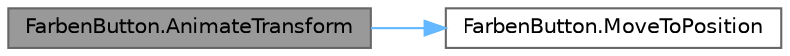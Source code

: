 digraph "FarbenButton.AnimateTransform"
{
 // LATEX_PDF_SIZE
  bgcolor="transparent";
  edge [fontname=Helvetica,fontsize=10,labelfontname=Helvetica,labelfontsize=10];
  node [fontname=Helvetica,fontsize=10,shape=box,height=0.2,width=0.4];
  rankdir="LR";
  Node1 [id="Node000001",label="FarbenButton.AnimateTransform",height=0.2,width=0.4,color="gray40", fillcolor="grey60", style="filled", fontcolor="black",tooltip="This method animates the button by moving it back and forth calling MoveToPosition()."];
  Node1 -> Node2 [id="edge1_Node000001_Node000002",color="steelblue1",style="solid",tooltip=" "];
  Node2 [id="Node000002",label="FarbenButton.MoveToPosition",height=0.2,width=0.4,color="grey40", fillcolor="white", style="filled",URL="$class_farben_button.html#a13d273656d57db423440dbb09d6bc1c5",tooltip="This method is called in AnimateTransform() to move the button."];
}

